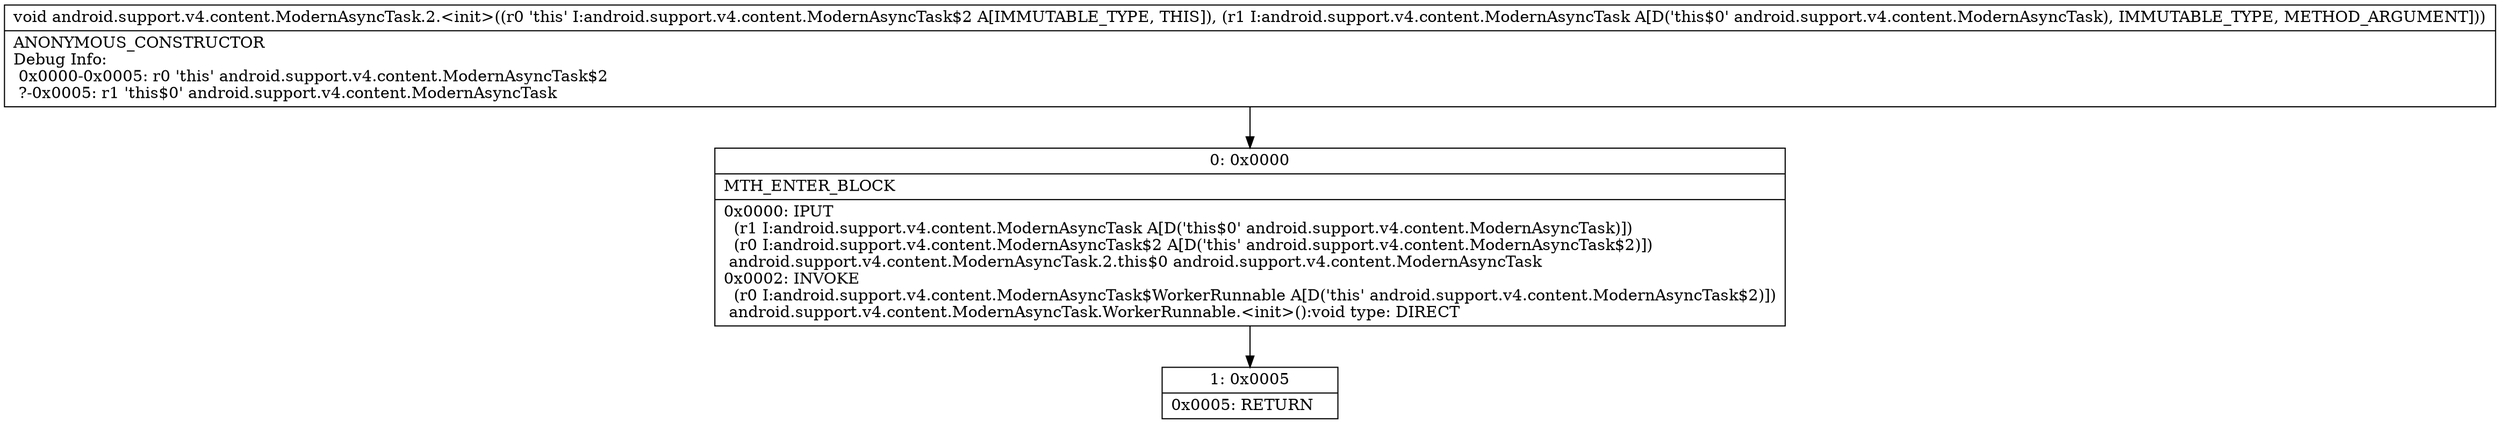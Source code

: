 digraph "CFG forandroid.support.v4.content.ModernAsyncTask.2.\<init\>(Landroid\/support\/v4\/content\/ModernAsyncTask;)V" {
Node_0 [shape=record,label="{0\:\ 0x0000|MTH_ENTER_BLOCK\l|0x0000: IPUT  \l  (r1 I:android.support.v4.content.ModernAsyncTask A[D('this$0' android.support.v4.content.ModernAsyncTask)])\l  (r0 I:android.support.v4.content.ModernAsyncTask$2 A[D('this' android.support.v4.content.ModernAsyncTask$2)])\l android.support.v4.content.ModernAsyncTask.2.this$0 android.support.v4.content.ModernAsyncTask \l0x0002: INVOKE  \l  (r0 I:android.support.v4.content.ModernAsyncTask$WorkerRunnable A[D('this' android.support.v4.content.ModernAsyncTask$2)])\l android.support.v4.content.ModernAsyncTask.WorkerRunnable.\<init\>():void type: DIRECT \l}"];
Node_1 [shape=record,label="{1\:\ 0x0005|0x0005: RETURN   \l}"];
MethodNode[shape=record,label="{void android.support.v4.content.ModernAsyncTask.2.\<init\>((r0 'this' I:android.support.v4.content.ModernAsyncTask$2 A[IMMUTABLE_TYPE, THIS]), (r1 I:android.support.v4.content.ModernAsyncTask A[D('this$0' android.support.v4.content.ModernAsyncTask), IMMUTABLE_TYPE, METHOD_ARGUMENT]))  | ANONYMOUS_CONSTRUCTOR\lDebug Info:\l  0x0000\-0x0005: r0 'this' android.support.v4.content.ModernAsyncTask$2\l  ?\-0x0005: r1 'this$0' android.support.v4.content.ModernAsyncTask\l}"];
MethodNode -> Node_0;
Node_0 -> Node_1;
}

